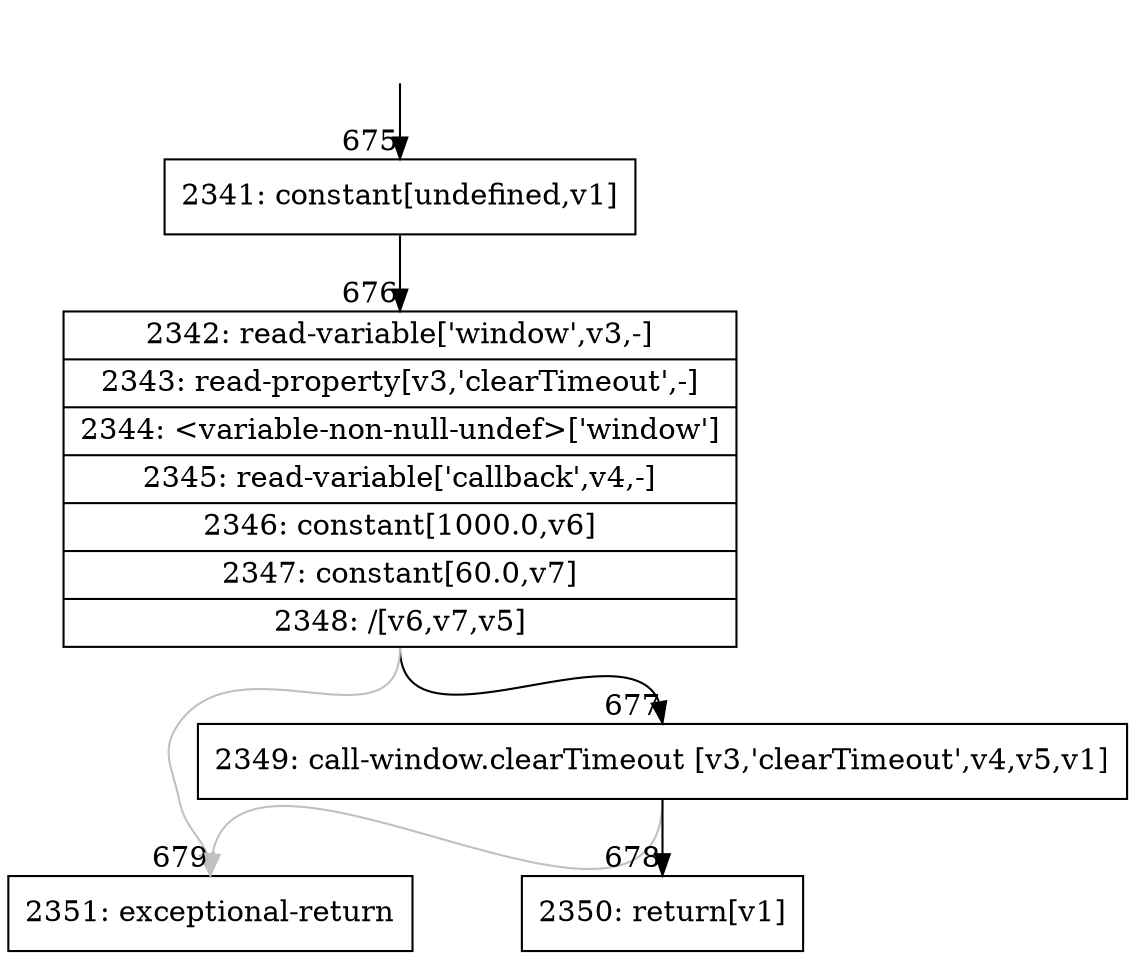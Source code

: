digraph {
rankdir="TD"
BB_entry74[shape=none,label=""];
BB_entry74 -> BB675 [tailport=s, headport=n, headlabel="    675"]
BB675 [shape=record label="{2341: constant[undefined,v1]}" ] 
BB675 -> BB676 [tailport=s, headport=n, headlabel="      676"]
BB676 [shape=record label="{2342: read-variable['window',v3,-]|2343: read-property[v3,'clearTimeout',-]|2344: \<variable-non-null-undef\>['window']|2345: read-variable['callback',v4,-]|2346: constant[1000.0,v6]|2347: constant[60.0,v7]|2348: /[v6,v7,v5]}" ] 
BB676 -> BB677 [tailport=s, headport=n, headlabel="      677"]
BB676 -> BB679 [tailport=s, headport=n, color=gray, headlabel="      679"]
BB677 [shape=record label="{2349: call-window.clearTimeout [v3,'clearTimeout',v4,v5,v1]}" ] 
BB677 -> BB678 [tailport=s, headport=n, headlabel="      678"]
BB677 -> BB679 [tailport=s, headport=n, color=gray]
BB678 [shape=record label="{2350: return[v1]}" ] 
BB679 [shape=record label="{2351: exceptional-return}" ] 
//#$~ 684
}
